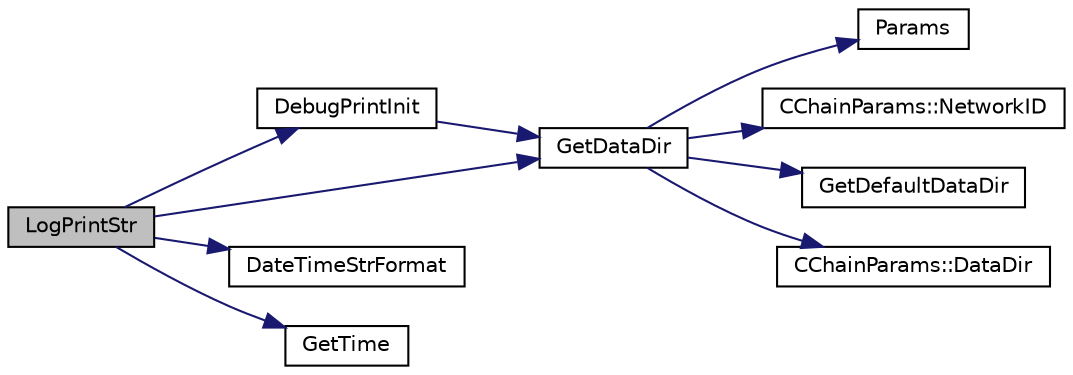 digraph "LogPrintStr"
{
  edge [fontname="Helvetica",fontsize="10",labelfontname="Helvetica",labelfontsize="10"];
  node [fontname="Helvetica",fontsize="10",shape=record];
  rankdir="LR";
  Node4944 [label="LogPrintStr",height=0.2,width=0.4,color="black", fillcolor="grey75", style="filled", fontcolor="black"];
  Node4944 -> Node4945 [color="midnightblue",fontsize="10",style="solid",fontname="Helvetica"];
  Node4945 [label="DebugPrintInit",height=0.2,width=0.4,color="black", fillcolor="white", style="filled",URL="$df/d2d/util_8cpp.html#a751ff5f21d880737811136b5e0bcea12"];
  Node4945 -> Node4946 [color="midnightblue",fontsize="10",style="solid",fontname="Helvetica"];
  Node4946 [label="GetDataDir",height=0.2,width=0.4,color="black", fillcolor="white", style="filled",URL="$df/d2d/util_8cpp.html#ab83866a054745d4b30a3948a1b44beba"];
  Node4946 -> Node4947 [color="midnightblue",fontsize="10",style="solid",fontname="Helvetica"];
  Node4947 [label="Params",height=0.2,width=0.4,color="black", fillcolor="white", style="filled",URL="$df/dbf/chainparams_8cpp.html#ace5c5b706d71a324a417dd2db394fd4a",tooltip="Return the currently selected parameters. "];
  Node4946 -> Node4948 [color="midnightblue",fontsize="10",style="solid",fontname="Helvetica"];
  Node4948 [label="CChainParams::NetworkID",height=0.2,width=0.4,color="black", fillcolor="white", style="filled",URL="$d1/d4f/class_c_chain_params.html#a90dc493ec0c0325c98c3ac06eb99862b"];
  Node4946 -> Node4949 [color="midnightblue",fontsize="10",style="solid",fontname="Helvetica"];
  Node4949 [label="GetDefaultDataDir",height=0.2,width=0.4,color="black", fillcolor="white", style="filled",URL="$df/d2d/util_8cpp.html#ab272995de020a3bcbf743be630e485c6"];
  Node4946 -> Node4950 [color="midnightblue",fontsize="10",style="solid",fontname="Helvetica"];
  Node4950 [label="CChainParams::DataDir",height=0.2,width=0.4,color="black", fillcolor="white", style="filled",URL="$d1/d4f/class_c_chain_params.html#a959488b5d8e6fe62857940b831d73a78"];
  Node4944 -> Node4946 [color="midnightblue",fontsize="10",style="solid",fontname="Helvetica"];
  Node4944 -> Node4951 [color="midnightblue",fontsize="10",style="solid",fontname="Helvetica"];
  Node4951 [label="DateTimeStrFormat",height=0.2,width=0.4,color="black", fillcolor="white", style="filled",URL="$df/d2d/util_8cpp.html#a749bc6776c8ec72d7c5e4dea56aee415"];
  Node4944 -> Node4952 [color="midnightblue",fontsize="10",style="solid",fontname="Helvetica"];
  Node4952 [label="GetTime",height=0.2,width=0.4,color="black", fillcolor="white", style="filled",URL="$df/d2d/util_8cpp.html#a46fac5fba8ba905b5f9acb364f5d8c6f"];
}
